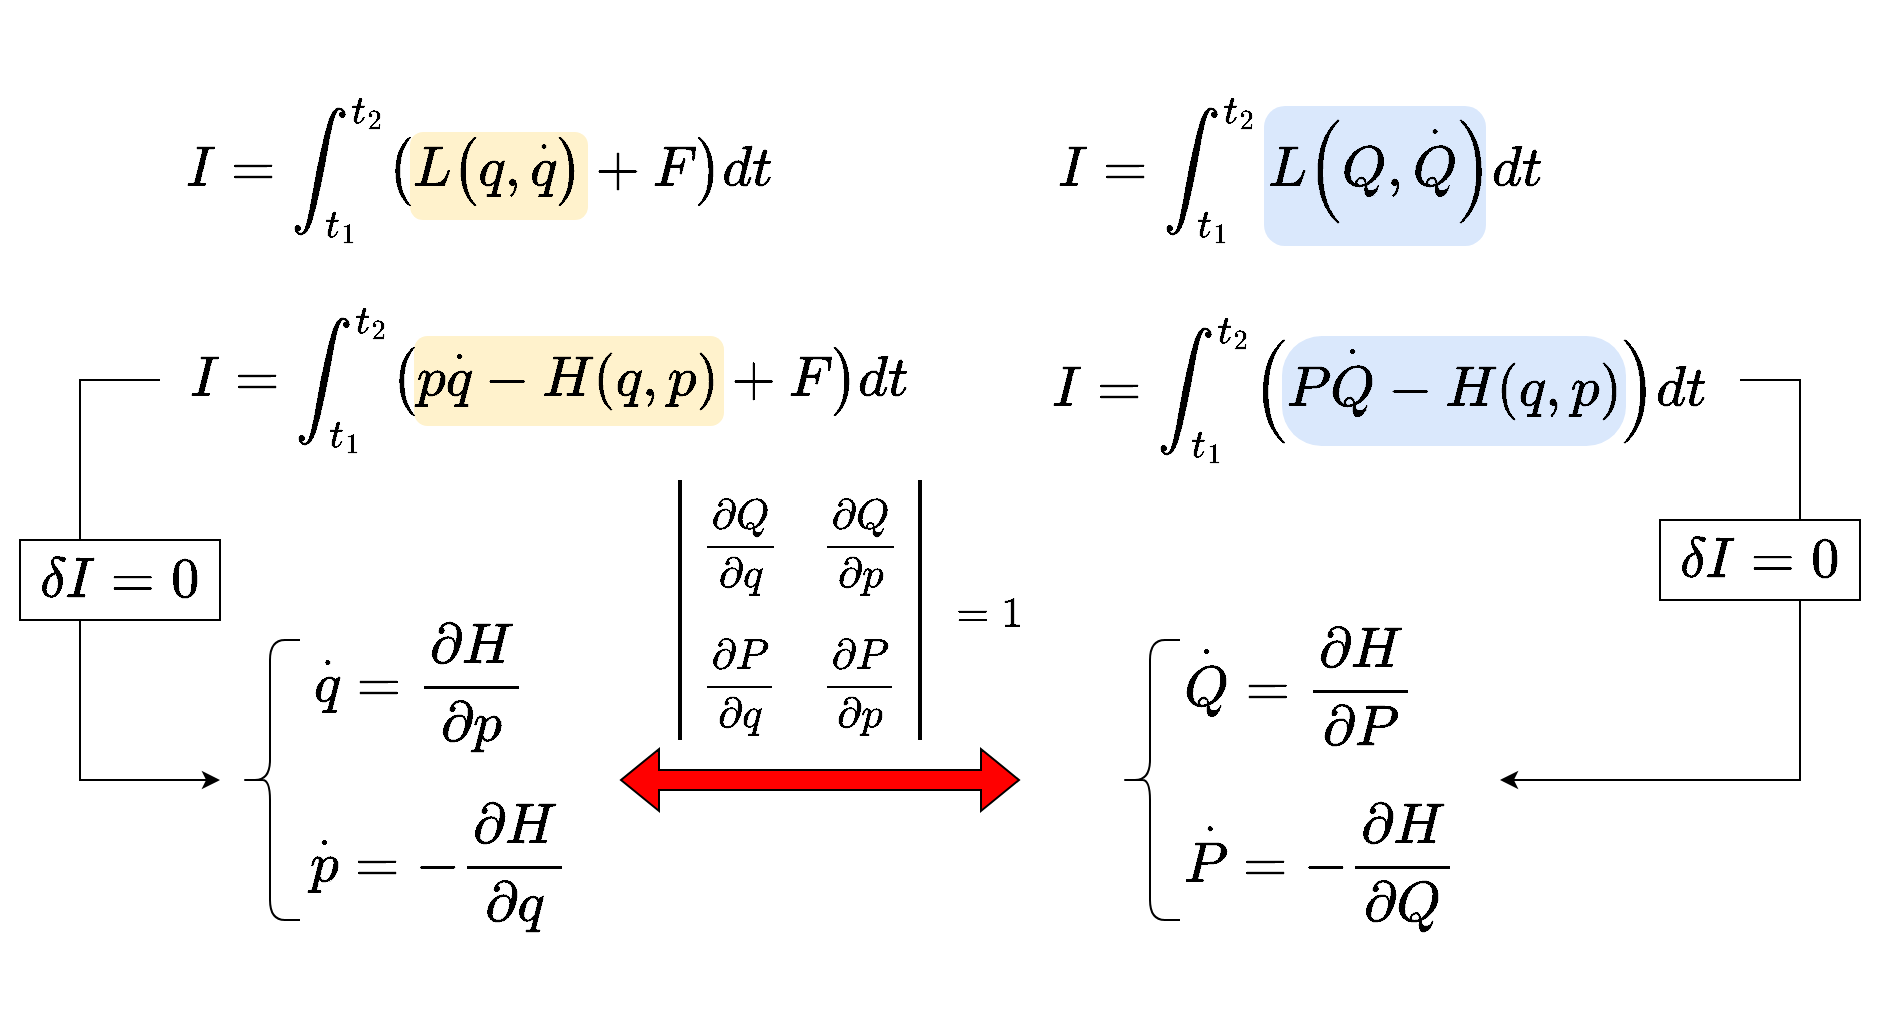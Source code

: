 <mxfile version="26.0.9">
  <diagram id="cIGD2LvE8X4N7-ZE1jUJ" name="ページ1">
    <mxGraphModel dx="1390" dy="1254" grid="1" gridSize="10" guides="1" tooltips="1" connect="1" arrows="1" fold="1" page="1" pageScale="1" pageWidth="960" pageHeight="530" background="#ffffff" math="1" shadow="0">
      <root>
        <mxCell id="0" />
        <mxCell id="1" parent="0" />
        <mxCell id="uE-nzZvg4eH-x8scrcuT-28" value="" style="rounded=0;whiteSpace=wrap;html=1;strokeColor=none;" vertex="1" parent="1">
          <mxGeometry x="8" y="10" width="942" height="510" as="geometry" />
        </mxCell>
        <mxCell id="uE-nzZvg4eH-x8scrcuT-27" value="" style="rounded=1;whiteSpace=wrap;html=1;fillColor=#dae8fc;strokeColor=none;arcSize=36;" vertex="1" parent="1">
          <mxGeometry x="649" y="178" width="172" height="55" as="geometry" />
        </mxCell>
        <mxCell id="uE-nzZvg4eH-x8scrcuT-5" value="`I=\int_{t_1}^{t_2} (P\dot{Q} - H(q,p) )dt`" style="text;html=1;align=center;verticalAlign=middle;whiteSpace=wrap;rounded=0;fontSize=24;" vertex="1" parent="1">
          <mxGeometry x="528" y="160" width="340" height="90" as="geometry" />
        </mxCell>
        <mxCell id="uE-nzZvg4eH-x8scrcuT-26" value="" style="rounded=1;whiteSpace=wrap;html=1;fillColor=#dae8fc;strokeColor=none;" vertex="1" parent="1">
          <mxGeometry x="640" y="63" width="111" height="70" as="geometry" />
        </mxCell>
        <mxCell id="uE-nzZvg4eH-x8scrcuT-4" value="`I=\int_{t_1}^{t_2} L(Q,\dot{Q}) dt`" style="text;html=1;align=center;verticalAlign=middle;whiteSpace=wrap;rounded=0;fontSize=24;" vertex="1" parent="1">
          <mxGeometry x="528" y="50" width="260" height="90" as="geometry" />
        </mxCell>
        <mxCell id="uE-nzZvg4eH-x8scrcuT-25" value="" style="rounded=1;whiteSpace=wrap;html=1;fillColor=#fff2cc;strokeColor=none;" vertex="1" parent="1">
          <mxGeometry x="215" y="178" width="155" height="45" as="geometry" />
        </mxCell>
        <mxCell id="uE-nzZvg4eH-x8scrcuT-24" value="" style="rounded=1;whiteSpace=wrap;html=1;fillColor=#fff2cc;strokeColor=none;" vertex="1" parent="1">
          <mxGeometry x="213" y="76" width="89" height="44" as="geometry" />
        </mxCell>
        <mxCell id="uE-nzZvg4eH-x8scrcuT-2" value="`I=\int_{t_1}^{t_2} (L(q,\dot{q}) + F)dt`" style="text;html=1;align=center;verticalAlign=middle;whiteSpace=wrap;rounded=0;fontSize=24;" vertex="1" parent="1">
          <mxGeometry x="88" y="50" width="320" height="90" as="geometry" />
        </mxCell>
        <mxCell id="uE-nzZvg4eH-x8scrcuT-3" value="`I=\int_{t_1}^{t_2} (p\dot{q} - H(q,p) + F)dt`" style="text;html=1;align=center;verticalAlign=middle;whiteSpace=wrap;rounded=0;fontSize=24;" vertex="1" parent="1">
          <mxGeometry x="88" y="160" width="390" height="80" as="geometry" />
        </mxCell>
        <mxCell id="uE-nzZvg4eH-x8scrcuT-6" value="" style="shape=curlyBracket;whiteSpace=wrap;html=1;rounded=1;labelPosition=left;verticalLabelPosition=middle;align=right;verticalAlign=middle;size=0.5;" vertex="1" parent="1">
          <mxGeometry x="128" y="330" width="30" height="140" as="geometry" />
        </mxCell>
        <mxCell id="uE-nzZvg4eH-x8scrcuT-7" value="`\dot{q} = \frac{\partial H}{\partial p}`" style="text;html=1;align=center;verticalAlign=middle;whiteSpace=wrap;rounded=0;fontSize=24;" vertex="1" parent="1">
          <mxGeometry x="158" y="310" width="120" height="85" as="geometry" />
        </mxCell>
        <mxCell id="uE-nzZvg4eH-x8scrcuT-8" value="`\dot{p} =- \frac{\partial H}{\partial q}`" style="text;html=1;align=center;verticalAlign=middle;whiteSpace=wrap;rounded=0;fontSize=24;" vertex="1" parent="1">
          <mxGeometry x="168" y="400" width="120" height="85" as="geometry" />
        </mxCell>
        <mxCell id="uE-nzZvg4eH-x8scrcuT-9" value="" style="shape=curlyBracket;whiteSpace=wrap;html=1;rounded=1;labelPosition=left;verticalLabelPosition=middle;align=right;verticalAlign=middle;size=0.5;" vertex="1" parent="1">
          <mxGeometry x="568" y="330" width="30" height="140" as="geometry" />
        </mxCell>
        <mxCell id="uE-nzZvg4eH-x8scrcuT-10" value="`\dot{Q} = \frac{\partial H}{\partial P}`" style="text;html=1;align=center;verticalAlign=middle;whiteSpace=wrap;rounded=0;fontSize=24;" vertex="1" parent="1">
          <mxGeometry x="598" y="310" width="120" height="85" as="geometry" />
        </mxCell>
        <mxCell id="uE-nzZvg4eH-x8scrcuT-11" value="`\dot{P} =- \frac{\partial H}{\partial Q}`" style="text;html=1;align=center;verticalAlign=middle;whiteSpace=wrap;rounded=0;fontSize=24;" vertex="1" parent="1">
          <mxGeometry x="608" y="400" width="120" height="85" as="geometry" />
        </mxCell>
        <mxCell id="uE-nzZvg4eH-x8scrcuT-12" value="" style="endArrow=classic;html=1;rounded=0;" edge="1" parent="1">
          <mxGeometry width="50" height="50" relative="1" as="geometry">
            <mxPoint x="88" y="200" as="sourcePoint" />
            <mxPoint x="118" y="400" as="targetPoint" />
            <Array as="points">
              <mxPoint x="48" y="200" />
              <mxPoint x="48" y="400" />
            </Array>
          </mxGeometry>
        </mxCell>
        <mxCell id="uE-nzZvg4eH-x8scrcuT-13" value="`\delta I = 0`" style="text;html=1;align=center;verticalAlign=middle;whiteSpace=wrap;rounded=0;fontSize=24;fillColor=default;strokeColor=default;" vertex="1" parent="1">
          <mxGeometry x="18" y="280" width="100" height="40" as="geometry" />
        </mxCell>
        <mxCell id="uE-nzZvg4eH-x8scrcuT-14" value="" style="endArrow=classic;html=1;rounded=0;" edge="1" parent="1">
          <mxGeometry width="50" height="50" relative="1" as="geometry">
            <mxPoint x="878" y="200" as="sourcePoint" />
            <mxPoint x="758" y="400" as="targetPoint" />
            <Array as="points">
              <mxPoint x="908" y="200" />
              <mxPoint x="908" y="400" />
            </Array>
          </mxGeometry>
        </mxCell>
        <mxCell id="uE-nzZvg4eH-x8scrcuT-15" value="`\delta I = 0`" style="text;html=1;align=center;verticalAlign=middle;whiteSpace=wrap;rounded=0;fontSize=24;fillColor=default;strokeColor=default;" vertex="1" parent="1">
          <mxGeometry x="838" y="270" width="100" height="40" as="geometry" />
        </mxCell>
        <mxCell id="uE-nzZvg4eH-x8scrcuT-16" value="" style="shape=flexArrow;endArrow=classic;startArrow=classic;html=1;rounded=0;fillColor=#FF0000;" edge="1" parent="1">
          <mxGeometry width="100" height="100" relative="1" as="geometry">
            <mxPoint x="318" y="400" as="sourcePoint" />
            <mxPoint x="518" y="400" as="targetPoint" />
          </mxGeometry>
        </mxCell>
        <mxCell id="uE-nzZvg4eH-x8scrcuT-17" value="`\frac{\partial Q}{\partial q}`" style="text;html=1;align=center;verticalAlign=middle;whiteSpace=wrap;rounded=0;fontSize=18;" vertex="1" parent="1">
          <mxGeometry x="318" y="240" width="120" height="85" as="geometry" />
        </mxCell>
        <mxCell id="uE-nzZvg4eH-x8scrcuT-18" value="`\frac{\partial Q}{\partial p}`" style="text;html=1;align=center;verticalAlign=middle;whiteSpace=wrap;rounded=0;fontSize=18;" vertex="1" parent="1">
          <mxGeometry x="378" y="240" width="120" height="85" as="geometry" />
        </mxCell>
        <mxCell id="uE-nzZvg4eH-x8scrcuT-19" value="`\frac{\partial P}{\partial q}`" style="text;html=1;align=center;verticalAlign=middle;whiteSpace=wrap;rounded=0;fontSize=18;" vertex="1" parent="1">
          <mxGeometry x="318" y="310" width="120" height="85" as="geometry" />
        </mxCell>
        <mxCell id="uE-nzZvg4eH-x8scrcuT-20" value="`\frac{\partial P}{\partial p}`" style="text;html=1;align=center;verticalAlign=middle;whiteSpace=wrap;rounded=0;fontSize=18;" vertex="1" parent="1">
          <mxGeometry x="378" y="310" width="120" height="85" as="geometry" />
        </mxCell>
        <mxCell id="uE-nzZvg4eH-x8scrcuT-21" value="" style="endArrow=none;html=1;rounded=0;strokeWidth=2;" edge="1" parent="1">
          <mxGeometry width="50" height="50" relative="1" as="geometry">
            <mxPoint x="348" y="380" as="sourcePoint" />
            <mxPoint x="348" y="250" as="targetPoint" />
          </mxGeometry>
        </mxCell>
        <mxCell id="uE-nzZvg4eH-x8scrcuT-22" value="" style="endArrow=none;html=1;rounded=0;strokeWidth=2;" edge="1" parent="1">
          <mxGeometry width="50" height="50" relative="1" as="geometry">
            <mxPoint x="468" y="380" as="sourcePoint" />
            <mxPoint x="468" y="250" as="targetPoint" />
          </mxGeometry>
        </mxCell>
        <mxCell id="uE-nzZvg4eH-x8scrcuT-23" value="`=1`" style="text;html=1;align=center;verticalAlign=middle;whiteSpace=wrap;rounded=0;fontSize=18;" vertex="1" parent="1">
          <mxGeometry x="478" y="300" width="50" height="35" as="geometry" />
        </mxCell>
      </root>
    </mxGraphModel>
  </diagram>
</mxfile>
